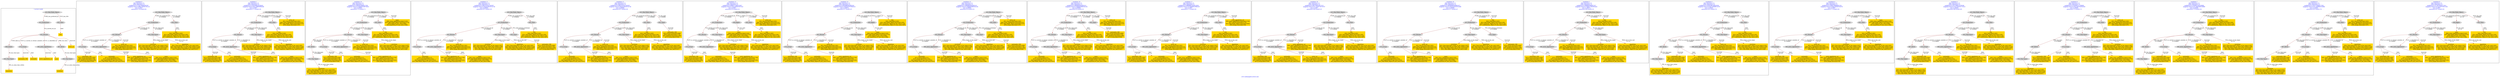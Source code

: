 digraph n0 {
fontcolor="blue"
remincross="true"
label="s18-s-indianapolis-artists.xml"
subgraph cluster_0 {
label="1-correct model"
n2[style="filled",color="white",fillcolor="lightgray",label="E12_Production1"];
n3[style="filled",color="white",fillcolor="lightgray",label="E21_Person1"];
n4[style="filled",color="white",fillcolor="lightgray",label="E69_Death1"];
n5[style="filled",color="white",fillcolor="lightgray",label="E74_Group1"];
n6[style="filled",color="white",fillcolor="lightgray",label="E82_Actor_Appellation1"];
n7[style="filled",color="white",fillcolor="lightgray",label="E67_Birth1"];
n8[shape="plaintext",style="filled",fillcolor="gold",label="artist_uri"];
n9[style="filled",color="white",fillcolor="lightgray",label="E22_Man-Made_Object1"];
n10[style="filled",color="white",fillcolor="lightgray",label="E35_Title1"];
n11[shape="plaintext",style="filled",fillcolor="gold",label="title"];
n12[style="filled",color="white",fillcolor="lightgray",label="E52_Time-Span1"];
n13[shape="plaintext",style="filled",fillcolor="gold",label="birthDate"];
n14[style="filled",color="white",fillcolor="lightgray",label="E52_Time-Span2"];
n15[shape="plaintext",style="filled",fillcolor="gold",label="deathDate"];
n16[shape="plaintext",style="filled",fillcolor="gold",label="nationality_URI"];
n17[shape="plaintext",style="filled",fillcolor="gold",label="nationality"];
n18[shape="plaintext",style="filled",fillcolor="gold",label="artist_appellation_uri"];
n19[shape="plaintext",style="filled",fillcolor="gold",label="name"];
}
subgraph cluster_1 {
label="candidate 0\nlink coherence:1.0\nnode coherence:1.0\nconfidence:0.5734274846585397\nmapping score:0.5869758282195132\ncost:13.9997\n-precision:0.79-recall:0.65"
n21[style="filled",color="white",fillcolor="lightgray",label="E12_Production1"];
n22[style="filled",color="white",fillcolor="lightgray",label="E21_Person1"];
n23[style="filled",color="white",fillcolor="lightgray",label="E52_Time-Span2"];
n24[style="filled",color="white",fillcolor="lightgray",label="E74_Group1"];
n25[style="filled",color="white",fillcolor="lightgray",label="E82_Actor_Appellation1"];
n26[style="filled",color="white",fillcolor="lightgray",label="E22_Man-Made_Object1"];
n27[style="filled",color="white",fillcolor="lightgray",label="E35_Title1"];
n28[shape="plaintext",style="filled",fillcolor="gold",label="artist_appellation_uri\n[E82_Actor_Appellation,classLink,0.764]\n[E21_Person,classLink,0.114]\n[E22_Man-Made_Object,classLink,0.082]\n[E38_Image,classLink,0.04]"];
n29[shape="plaintext",style="filled",fillcolor="gold",label="title\n[E35_Title,label,0.492]\n[E22_Man-Made_Object,classLink,0.295]\n[E33_Linguistic_Object,P3_has_note,0.116]\n[E73_Information_Object,P3_has_note,0.097]"];
n30[shape="plaintext",style="filled",fillcolor="gold",label="birthDate\n[E52_Time-Span,P82a_begin_of_the_begin,0.597]\n[E52_Time-Span,P82_at_some_time_within,0.296]\n[E52_Time-Span,P82b_end_of_the_end,0.059]\n[E22_Man-Made_Object,P3_has_note,0.048]"];
n31[shape="plaintext",style="filled",fillcolor="gold",label="nationality_URI\n[E74_Group,classLink,0.698]\n[E55_Type,classLink,0.178]\n[E57_Material,classLink,0.084]\n[E74_Group,label,0.039]"];
n32[shape="plaintext",style="filled",fillcolor="gold",label="name\n[E82_Actor_Appellation,label,0.543]\n[E22_Man-Made_Object,classLink,0.274]\n[E30_Right,P3_has_note,0.094]\n[E8_Acquisition,P3_has_note,0.088]"];
n33[shape="plaintext",style="filled",fillcolor="gold",label="deathDate\n[E52_Time-Span,P82b_end_of_the_end,0.562]\n[E52_Time-Span,P82_at_some_time_within,0.318]\n[E52_Time-Span,P82a_begin_of_the_begin,0.083]\n[E33_Linguistic_Object,P3_has_note,0.037]"];
n34[shape="plaintext",style="filled",fillcolor="gold",label="artist_uri\n[E21_Person,classLink,0.362]\n[E82_Actor_Appellation,classLink,0.31]\n[E22_Man-Made_Object,classLink,0.222]\n[E38_Image,classLink,0.107]"];
n35[shape="plaintext",style="filled",fillcolor="gold",label="nationality\n[E74_Group,label,0.57]\n[E74_Group,classLink,0.325]\n[E8_Acquisition,P3_has_note,0.053]\n[E22_Man-Made_Object,P3_has_note,0.052]"];
}
subgraph cluster_2 {
label="candidate 1\nlink coherence:1.0\nnode coherence:1.0\nconfidence:0.5559166819536442\nmapping score:0.581138893984548\ncost:13.9997\n-precision:0.71-recall:0.59"
n37[style="filled",color="white",fillcolor="lightgray",label="E12_Production1"];
n38[style="filled",color="white",fillcolor="lightgray",label="E21_Person1"];
n39[style="filled",color="white",fillcolor="lightgray",label="E52_Time-Span2"];
n40[style="filled",color="white",fillcolor="lightgray",label="E74_Group1"];
n41[style="filled",color="white",fillcolor="lightgray",label="E82_Actor_Appellation1"];
n42[style="filled",color="white",fillcolor="lightgray",label="E22_Man-Made_Object1"];
n43[style="filled",color="white",fillcolor="lightgray",label="E35_Title1"];
n44[shape="plaintext",style="filled",fillcolor="gold",label="artist_appellation_uri\n[E82_Actor_Appellation,classLink,0.764]\n[E21_Person,classLink,0.114]\n[E22_Man-Made_Object,classLink,0.082]\n[E38_Image,classLink,0.04]"];
n45[shape="plaintext",style="filled",fillcolor="gold",label="title\n[E35_Title,label,0.492]\n[E22_Man-Made_Object,classLink,0.295]\n[E33_Linguistic_Object,P3_has_note,0.116]\n[E73_Information_Object,P3_has_note,0.097]"];
n46[shape="plaintext",style="filled",fillcolor="gold",label="artist_uri\n[E21_Person,classLink,0.362]\n[E82_Actor_Appellation,classLink,0.31]\n[E22_Man-Made_Object,classLink,0.222]\n[E38_Image,classLink,0.107]"];
n47[shape="plaintext",style="filled",fillcolor="gold",label="birthDate\n[E52_Time-Span,P82a_begin_of_the_begin,0.597]\n[E52_Time-Span,P82_at_some_time_within,0.296]\n[E52_Time-Span,P82b_end_of_the_end,0.059]\n[E22_Man-Made_Object,P3_has_note,0.048]"];
n48[shape="plaintext",style="filled",fillcolor="gold",label="nationality_URI\n[E74_Group,classLink,0.698]\n[E55_Type,classLink,0.178]\n[E57_Material,classLink,0.084]\n[E74_Group,label,0.039]"];
n49[shape="plaintext",style="filled",fillcolor="gold",label="name\n[E82_Actor_Appellation,label,0.543]\n[E22_Man-Made_Object,classLink,0.274]\n[E30_Right,P3_has_note,0.094]\n[E8_Acquisition,P3_has_note,0.088]"];
n50[shape="plaintext",style="filled",fillcolor="gold",label="deathDate\n[E52_Time-Span,P82b_end_of_the_end,0.562]\n[E52_Time-Span,P82_at_some_time_within,0.318]\n[E52_Time-Span,P82a_begin_of_the_begin,0.083]\n[E33_Linguistic_Object,P3_has_note,0.037]"];
n51[shape="plaintext",style="filled",fillcolor="gold",label="nationality\n[E74_Group,label,0.57]\n[E74_Group,classLink,0.325]\n[E8_Acquisition,P3_has_note,0.053]\n[E22_Man-Made_Object,P3_has_note,0.052]"];
}
subgraph cluster_3 {
label="candidate 10\nlink coherence:1.0\nnode coherence:1.0\nconfidence:0.5093452989912768\nmapping score:0.5239484329970923\ncost:15.99962\n-precision:0.75-recall:0.71"
n53[style="filled",color="white",fillcolor="lightgray",label="E12_Production1"];
n54[style="filled",color="white",fillcolor="lightgray",label="E21_Person1"];
n55[style="filled",color="white",fillcolor="lightgray",label="E52_Time-Span2"];
n56[style="filled",color="white",fillcolor="lightgray",label="E67_Birth1"];
n57[style="filled",color="white",fillcolor="lightgray",label="E74_Group1"];
n58[style="filled",color="white",fillcolor="lightgray",label="E82_Actor_Appellation1"];
n59[style="filled",color="white",fillcolor="lightgray",label="E22_Man-Made_Object1"];
n60[style="filled",color="white",fillcolor="lightgray",label="E35_Title1"];
n61[style="filled",color="white",fillcolor="lightgray",label="E52_Time-Span1"];
n62[shape="plaintext",style="filled",fillcolor="gold",label="artist_appellation_uri\n[E82_Actor_Appellation,classLink,0.764]\n[E21_Person,classLink,0.114]\n[E22_Man-Made_Object,classLink,0.082]\n[E38_Image,classLink,0.04]"];
n63[shape="plaintext",style="filled",fillcolor="gold",label="name\n[E82_Actor_Appellation,label,0.543]\n[E22_Man-Made_Object,classLink,0.274]\n[E30_Right,P3_has_note,0.094]\n[E8_Acquisition,P3_has_note,0.088]"];
n64[shape="plaintext",style="filled",fillcolor="gold",label="title\n[E35_Title,label,0.492]\n[E22_Man-Made_Object,classLink,0.295]\n[E33_Linguistic_Object,P3_has_note,0.116]\n[E73_Information_Object,P3_has_note,0.097]"];
n65[shape="plaintext",style="filled",fillcolor="gold",label="birthDate\n[E52_Time-Span,P82a_begin_of_the_begin,0.597]\n[E52_Time-Span,P82_at_some_time_within,0.296]\n[E52_Time-Span,P82b_end_of_the_end,0.059]\n[E22_Man-Made_Object,P3_has_note,0.048]"];
n66[shape="plaintext",style="filled",fillcolor="gold",label="nationality_URI\n[E74_Group,classLink,0.698]\n[E55_Type,classLink,0.178]\n[E57_Material,classLink,0.084]\n[E74_Group,label,0.039]"];
n67[shape="plaintext",style="filled",fillcolor="gold",label="artist_uri\n[E21_Person,classLink,0.362]\n[E82_Actor_Appellation,classLink,0.31]\n[E22_Man-Made_Object,classLink,0.222]\n[E38_Image,classLink,0.107]"];
n68[shape="plaintext",style="filled",fillcolor="gold",label="nationality\n[E74_Group,label,0.57]\n[E74_Group,classLink,0.325]\n[E8_Acquisition,P3_has_note,0.053]\n[E22_Man-Made_Object,P3_has_note,0.052]"];
n69[shape="plaintext",style="filled",fillcolor="gold",label="deathDate\n[E52_Time-Span,P82b_end_of_the_end,0.562]\n[E52_Time-Span,P82_at_some_time_within,0.318]\n[E52_Time-Span,P82a_begin_of_the_begin,0.083]\n[E33_Linguistic_Object,P3_has_note,0.037]"];
}
subgraph cluster_4 {
label="candidate 11\nlink coherence:1.0\nnode coherence:1.0\nconfidence:0.5085101431544267\nmapping score:0.5445033810514756\ncost:14.99965\n-precision:0.67-recall:0.59"
n71[style="filled",color="white",fillcolor="lightgray",label="E12_Production1"];
n72[style="filled",color="white",fillcolor="lightgray",label="E21_Person1"];
n73[style="filled",color="white",fillcolor="lightgray",label="E52_Time-Span2"];
n74[style="filled",color="white",fillcolor="lightgray",label="E55_Type1"];
n75[style="filled",color="white",fillcolor="lightgray",label="E74_Group1"];
n76[style="filled",color="white",fillcolor="lightgray",label="E82_Actor_Appellation1"];
n77[style="filled",color="white",fillcolor="lightgray",label="E22_Man-Made_Object1"];
n78[style="filled",color="white",fillcolor="lightgray",label="E35_Title1"];
n79[shape="plaintext",style="filled",fillcolor="gold",label="nationality_URI\n[E74_Group,classLink,0.698]\n[E55_Type,classLink,0.178]\n[E57_Material,classLink,0.084]\n[E74_Group,label,0.039]"];
n80[shape="plaintext",style="filled",fillcolor="gold",label="artist_appellation_uri\n[E82_Actor_Appellation,classLink,0.764]\n[E21_Person,classLink,0.114]\n[E22_Man-Made_Object,classLink,0.082]\n[E38_Image,classLink,0.04]"];
n81[shape="plaintext",style="filled",fillcolor="gold",label="title\n[E35_Title,label,0.492]\n[E22_Man-Made_Object,classLink,0.295]\n[E33_Linguistic_Object,P3_has_note,0.116]\n[E73_Information_Object,P3_has_note,0.097]"];
n82[shape="plaintext",style="filled",fillcolor="gold",label="birthDate\n[E52_Time-Span,P82a_begin_of_the_begin,0.597]\n[E52_Time-Span,P82_at_some_time_within,0.296]\n[E52_Time-Span,P82b_end_of_the_end,0.059]\n[E22_Man-Made_Object,P3_has_note,0.048]"];
n83[shape="plaintext",style="filled",fillcolor="gold",label="name\n[E82_Actor_Appellation,label,0.543]\n[E22_Man-Made_Object,classLink,0.274]\n[E30_Right,P3_has_note,0.094]\n[E8_Acquisition,P3_has_note,0.088]"];
n84[shape="plaintext",style="filled",fillcolor="gold",label="deathDate\n[E52_Time-Span,P82b_end_of_the_end,0.562]\n[E52_Time-Span,P82_at_some_time_within,0.318]\n[E52_Time-Span,P82a_begin_of_the_begin,0.083]\n[E33_Linguistic_Object,P3_has_note,0.037]"];
n85[shape="plaintext",style="filled",fillcolor="gold",label="artist_uri\n[E21_Person,classLink,0.362]\n[E82_Actor_Appellation,classLink,0.31]\n[E22_Man-Made_Object,classLink,0.222]\n[E38_Image,classLink,0.107]"];
n86[shape="plaintext",style="filled",fillcolor="gold",label="nationality\n[E74_Group,label,0.57]\n[E74_Group,classLink,0.325]\n[E8_Acquisition,P3_has_note,0.053]\n[E22_Man-Made_Object,P3_has_note,0.052]"];
}
subgraph cluster_5 {
label="candidate 12\nlink coherence:1.0\nnode coherence:1.0\nconfidence:0.5085101431544267\nmapping score:0.5445033810514756\ncost:14.99968\n-precision:0.67-recall:0.59"
n88[style="filled",color="white",fillcolor="lightgray",label="E12_Production1"];
n89[style="filled",color="white",fillcolor="lightgray",label="E21_Person1"];
n90[style="filled",color="white",fillcolor="lightgray",label="E52_Time-Span2"];
n91[style="filled",color="white",fillcolor="lightgray",label="E74_Group1"];
n92[style="filled",color="white",fillcolor="lightgray",label="E82_Actor_Appellation1"];
n93[style="filled",color="white",fillcolor="lightgray",label="E22_Man-Made_Object1"];
n94[style="filled",color="white",fillcolor="lightgray",label="E35_Title1"];
n95[style="filled",color="white",fillcolor="lightgray",label="E55_Type2"];
n96[shape="plaintext",style="filled",fillcolor="gold",label="artist_appellation_uri\n[E82_Actor_Appellation,classLink,0.764]\n[E21_Person,classLink,0.114]\n[E22_Man-Made_Object,classLink,0.082]\n[E38_Image,classLink,0.04]"];
n97[shape="plaintext",style="filled",fillcolor="gold",label="title\n[E35_Title,label,0.492]\n[E22_Man-Made_Object,classLink,0.295]\n[E33_Linguistic_Object,P3_has_note,0.116]\n[E73_Information_Object,P3_has_note,0.097]"];
n98[shape="plaintext",style="filled",fillcolor="gold",label="birthDate\n[E52_Time-Span,P82a_begin_of_the_begin,0.597]\n[E52_Time-Span,P82_at_some_time_within,0.296]\n[E52_Time-Span,P82b_end_of_the_end,0.059]\n[E22_Man-Made_Object,P3_has_note,0.048]"];
n99[shape="plaintext",style="filled",fillcolor="gold",label="nationality_URI\n[E74_Group,classLink,0.698]\n[E55_Type,classLink,0.178]\n[E57_Material,classLink,0.084]\n[E74_Group,label,0.039]"];
n100[shape="plaintext",style="filled",fillcolor="gold",label="name\n[E82_Actor_Appellation,label,0.543]\n[E22_Man-Made_Object,classLink,0.274]\n[E30_Right,P3_has_note,0.094]\n[E8_Acquisition,P3_has_note,0.088]"];
n101[shape="plaintext",style="filled",fillcolor="gold",label="deathDate\n[E52_Time-Span,P82b_end_of_the_end,0.562]\n[E52_Time-Span,P82_at_some_time_within,0.318]\n[E52_Time-Span,P82a_begin_of_the_begin,0.083]\n[E33_Linguistic_Object,P3_has_note,0.037]"];
n102[shape="plaintext",style="filled",fillcolor="gold",label="artist_uri\n[E21_Person,classLink,0.362]\n[E82_Actor_Appellation,classLink,0.31]\n[E22_Man-Made_Object,classLink,0.222]\n[E38_Image,classLink,0.107]"];
n103[shape="plaintext",style="filled",fillcolor="gold",label="nationality\n[E74_Group,label,0.57]\n[E74_Group,classLink,0.325]\n[E8_Acquisition,P3_has_note,0.053]\n[E22_Man-Made_Object,P3_has_note,0.052]"];
}
subgraph cluster_6 {
label="candidate 13\nlink coherence:1.0\nnode coherence:1.0\nconfidence:0.4998571366522657\nmapping score:0.5416190455507552\ncost:14.9997\n-precision:0.6-recall:0.53"
n105[style="filled",color="white",fillcolor="lightgray",label="E12_Production1"];
n106[style="filled",color="white",fillcolor="lightgray",label="E21_Person1"];
n107[style="filled",color="white",fillcolor="lightgray",label="E52_Time-Span2"];
n108[style="filled",color="white",fillcolor="lightgray",label="E74_Group1"];
n109[style="filled",color="white",fillcolor="lightgray",label="E82_Actor_Appellation1"];
n110[style="filled",color="white",fillcolor="lightgray",label="E22_Man-Made_Object1"];
n111[style="filled",color="white",fillcolor="lightgray",label="E30_Right1"];
n112[style="filled",color="white",fillcolor="lightgray",label="E35_Title1"];
n113[shape="plaintext",style="filled",fillcolor="gold",label="artist_appellation_uri\n[E82_Actor_Appellation,classLink,0.764]\n[E21_Person,classLink,0.114]\n[E22_Man-Made_Object,classLink,0.082]\n[E38_Image,classLink,0.04]"];
n114[shape="plaintext",style="filled",fillcolor="gold",label="title\n[E35_Title,label,0.492]\n[E22_Man-Made_Object,classLink,0.295]\n[E33_Linguistic_Object,P3_has_note,0.116]\n[E73_Information_Object,P3_has_note,0.097]"];
n115[shape="plaintext",style="filled",fillcolor="gold",label="artist_uri\n[E21_Person,classLink,0.362]\n[E82_Actor_Appellation,classLink,0.31]\n[E22_Man-Made_Object,classLink,0.222]\n[E38_Image,classLink,0.107]"];
n116[shape="plaintext",style="filled",fillcolor="gold",label="birthDate\n[E52_Time-Span,P82a_begin_of_the_begin,0.597]\n[E52_Time-Span,P82_at_some_time_within,0.296]\n[E52_Time-Span,P82b_end_of_the_end,0.059]\n[E22_Man-Made_Object,P3_has_note,0.048]"];
n117[shape="plaintext",style="filled",fillcolor="gold",label="nationality_URI\n[E74_Group,classLink,0.698]\n[E55_Type,classLink,0.178]\n[E57_Material,classLink,0.084]\n[E74_Group,label,0.039]"];
n118[shape="plaintext",style="filled",fillcolor="gold",label="deathDate\n[E52_Time-Span,P82b_end_of_the_end,0.562]\n[E52_Time-Span,P82_at_some_time_within,0.318]\n[E52_Time-Span,P82a_begin_of_the_begin,0.083]\n[E33_Linguistic_Object,P3_has_note,0.037]"];
n119[shape="plaintext",style="filled",fillcolor="gold",label="nationality\n[E74_Group,label,0.57]\n[E74_Group,classLink,0.325]\n[E8_Acquisition,P3_has_note,0.053]\n[E22_Man-Made_Object,P3_has_note,0.052]"];
n120[shape="plaintext",style="filled",fillcolor="gold",label="name\n[E82_Actor_Appellation,label,0.543]\n[E22_Man-Made_Object,classLink,0.274]\n[E30_Right,P3_has_note,0.094]\n[E8_Acquisition,P3_has_note,0.088]"];
}
subgraph cluster_7 {
label="candidate 14\nlink coherence:1.0\nnode coherence:1.0\nconfidence:0.4928486392993542\nmapping score:0.5392828797664514\ncost:13.99974\n-precision:0.57-recall:0.47"
n122[style="filled",color="white",fillcolor="lightgray",label="E12_Production1"];
n123[style="filled",color="white",fillcolor="lightgray",label="E21_Person1"];
n124[style="filled",color="white",fillcolor="lightgray",label="E52_Time-Span2"];
n125[style="filled",color="white",fillcolor="lightgray",label="E74_Group1"];
n126[style="filled",color="white",fillcolor="lightgray",label="E82_Actor_Appellation1"];
n127[style="filled",color="white",fillcolor="lightgray",label="E22_Man-Made_Object1"];
n128[style="filled",color="white",fillcolor="lightgray",label="E30_Right1"];
n129[shape="plaintext",style="filled",fillcolor="gold",label="artist_appellation_uri\n[E82_Actor_Appellation,classLink,0.764]\n[E21_Person,classLink,0.114]\n[E22_Man-Made_Object,classLink,0.082]\n[E38_Image,classLink,0.04]"];
n130[shape="plaintext",style="filled",fillcolor="gold",label="title\n[E35_Title,label,0.492]\n[E22_Man-Made_Object,classLink,0.295]\n[E33_Linguistic_Object,P3_has_note,0.116]\n[E73_Information_Object,P3_has_note,0.097]"];
n131[shape="plaintext",style="filled",fillcolor="gold",label="birthDate\n[E52_Time-Span,P82a_begin_of_the_begin,0.597]\n[E52_Time-Span,P82_at_some_time_within,0.296]\n[E52_Time-Span,P82b_end_of_the_end,0.059]\n[E22_Man-Made_Object,P3_has_note,0.048]"];
n132[shape="plaintext",style="filled",fillcolor="gold",label="nationality_URI\n[E74_Group,classLink,0.698]\n[E55_Type,classLink,0.178]\n[E57_Material,classLink,0.084]\n[E74_Group,label,0.039]"];
n133[shape="plaintext",style="filled",fillcolor="gold",label="deathDate\n[E52_Time-Span,P82b_end_of_the_end,0.562]\n[E52_Time-Span,P82_at_some_time_within,0.318]\n[E52_Time-Span,P82a_begin_of_the_begin,0.083]\n[E33_Linguistic_Object,P3_has_note,0.037]"];
n134[shape="plaintext",style="filled",fillcolor="gold",label="artist_uri\n[E21_Person,classLink,0.362]\n[E82_Actor_Appellation,classLink,0.31]\n[E22_Man-Made_Object,classLink,0.222]\n[E38_Image,classLink,0.107]"];
n135[shape="plaintext",style="filled",fillcolor="gold",label="nationality\n[E74_Group,label,0.57]\n[E74_Group,classLink,0.325]\n[E8_Acquisition,P3_has_note,0.053]\n[E22_Man-Made_Object,P3_has_note,0.052]"];
n136[shape="plaintext",style="filled",fillcolor="gold",label="name\n[E82_Actor_Appellation,label,0.543]\n[E22_Man-Made_Object,classLink,0.274]\n[E30_Right,P3_has_note,0.094]\n[E8_Acquisition,P3_has_note,0.088]"];
}
subgraph cluster_8 {
label="candidate 15\nlink coherence:1.0\nnode coherence:1.0\nconfidence:0.4909993404495313\nmapping score:0.5386664468165104\ncost:14.99965\n-precision:0.6-recall:0.53"
n138[style="filled",color="white",fillcolor="lightgray",label="E12_Production1"];
n139[style="filled",color="white",fillcolor="lightgray",label="E21_Person1"];
n140[style="filled",color="white",fillcolor="lightgray",label="E52_Time-Span2"];
n141[style="filled",color="white",fillcolor="lightgray",label="E55_Type1"];
n142[style="filled",color="white",fillcolor="lightgray",label="E74_Group1"];
n143[style="filled",color="white",fillcolor="lightgray",label="E82_Actor_Appellation1"];
n144[style="filled",color="white",fillcolor="lightgray",label="E22_Man-Made_Object1"];
n145[style="filled",color="white",fillcolor="lightgray",label="E35_Title1"];
n146[shape="plaintext",style="filled",fillcolor="gold",label="nationality_URI\n[E74_Group,classLink,0.698]\n[E55_Type,classLink,0.178]\n[E57_Material,classLink,0.084]\n[E74_Group,label,0.039]"];
n147[shape="plaintext",style="filled",fillcolor="gold",label="artist_appellation_uri\n[E82_Actor_Appellation,classLink,0.764]\n[E21_Person,classLink,0.114]\n[E22_Man-Made_Object,classLink,0.082]\n[E38_Image,classLink,0.04]"];
n148[shape="plaintext",style="filled",fillcolor="gold",label="title\n[E35_Title,label,0.492]\n[E22_Man-Made_Object,classLink,0.295]\n[E33_Linguistic_Object,P3_has_note,0.116]\n[E73_Information_Object,P3_has_note,0.097]"];
n149[shape="plaintext",style="filled",fillcolor="gold",label="artist_uri\n[E21_Person,classLink,0.362]\n[E82_Actor_Appellation,classLink,0.31]\n[E22_Man-Made_Object,classLink,0.222]\n[E38_Image,classLink,0.107]"];
n150[shape="plaintext",style="filled",fillcolor="gold",label="birthDate\n[E52_Time-Span,P82a_begin_of_the_begin,0.597]\n[E52_Time-Span,P82_at_some_time_within,0.296]\n[E52_Time-Span,P82b_end_of_the_end,0.059]\n[E22_Man-Made_Object,P3_has_note,0.048]"];
n151[shape="plaintext",style="filled",fillcolor="gold",label="name\n[E82_Actor_Appellation,label,0.543]\n[E22_Man-Made_Object,classLink,0.274]\n[E30_Right,P3_has_note,0.094]\n[E8_Acquisition,P3_has_note,0.088]"];
n152[shape="plaintext",style="filled",fillcolor="gold",label="deathDate\n[E52_Time-Span,P82b_end_of_the_end,0.562]\n[E52_Time-Span,P82_at_some_time_within,0.318]\n[E52_Time-Span,P82a_begin_of_the_begin,0.083]\n[E33_Linguistic_Object,P3_has_note,0.037]"];
n153[shape="plaintext",style="filled",fillcolor="gold",label="nationality\n[E74_Group,label,0.57]\n[E74_Group,classLink,0.325]\n[E8_Acquisition,P3_has_note,0.053]\n[E22_Man-Made_Object,P3_has_note,0.052]"];
}
subgraph cluster_9 {
label="candidate 16\nlink coherence:1.0\nnode coherence:1.0\nconfidence:0.4909993404495313\nmapping score:0.5386664468165104\ncost:14.99968\n-precision:0.6-recall:0.53"
n155[style="filled",color="white",fillcolor="lightgray",label="E12_Production1"];
n156[style="filled",color="white",fillcolor="lightgray",label="E21_Person1"];
n157[style="filled",color="white",fillcolor="lightgray",label="E52_Time-Span2"];
n158[style="filled",color="white",fillcolor="lightgray",label="E74_Group1"];
n159[style="filled",color="white",fillcolor="lightgray",label="E82_Actor_Appellation1"];
n160[style="filled",color="white",fillcolor="lightgray",label="E22_Man-Made_Object1"];
n161[style="filled",color="white",fillcolor="lightgray",label="E35_Title1"];
n162[style="filled",color="white",fillcolor="lightgray",label="E55_Type2"];
n163[shape="plaintext",style="filled",fillcolor="gold",label="artist_appellation_uri\n[E82_Actor_Appellation,classLink,0.764]\n[E21_Person,classLink,0.114]\n[E22_Man-Made_Object,classLink,0.082]\n[E38_Image,classLink,0.04]"];
n164[shape="plaintext",style="filled",fillcolor="gold",label="title\n[E35_Title,label,0.492]\n[E22_Man-Made_Object,classLink,0.295]\n[E33_Linguistic_Object,P3_has_note,0.116]\n[E73_Information_Object,P3_has_note,0.097]"];
n165[shape="plaintext",style="filled",fillcolor="gold",label="artist_uri\n[E21_Person,classLink,0.362]\n[E82_Actor_Appellation,classLink,0.31]\n[E22_Man-Made_Object,classLink,0.222]\n[E38_Image,classLink,0.107]"];
n166[shape="plaintext",style="filled",fillcolor="gold",label="birthDate\n[E52_Time-Span,P82a_begin_of_the_begin,0.597]\n[E52_Time-Span,P82_at_some_time_within,0.296]\n[E52_Time-Span,P82b_end_of_the_end,0.059]\n[E22_Man-Made_Object,P3_has_note,0.048]"];
n167[shape="plaintext",style="filled",fillcolor="gold",label="nationality_URI\n[E74_Group,classLink,0.698]\n[E55_Type,classLink,0.178]\n[E57_Material,classLink,0.084]\n[E74_Group,label,0.039]"];
n168[shape="plaintext",style="filled",fillcolor="gold",label="name\n[E82_Actor_Appellation,label,0.543]\n[E22_Man-Made_Object,classLink,0.274]\n[E30_Right,P3_has_note,0.094]\n[E8_Acquisition,P3_has_note,0.088]"];
n169[shape="plaintext",style="filled",fillcolor="gold",label="deathDate\n[E52_Time-Span,P82b_end_of_the_end,0.562]\n[E52_Time-Span,P82_at_some_time_within,0.318]\n[E52_Time-Span,P82a_begin_of_the_begin,0.083]\n[E33_Linguistic_Object,P3_has_note,0.037]"];
n170[shape="plaintext",style="filled",fillcolor="gold",label="nationality\n[E74_Group,label,0.57]\n[E74_Group,classLink,0.325]\n[E8_Acquisition,P3_has_note,0.053]\n[E22_Man-Made_Object,P3_has_note,0.052]"];
}
subgraph cluster_10 {
label="candidate 17\nlink coherence:1.0\nnode coherence:1.0\nconfidence:0.48809607959415835\nmapping score:0.5376986931980529\ncost:13.9997\n-precision:0.71-recall:0.59"
n172[style="filled",color="white",fillcolor="lightgray",label="E12_Production1"];
n173[style="filled",color="white",fillcolor="lightgray",label="E21_Person1"];
n174[style="filled",color="white",fillcolor="lightgray",label="E52_Time-Span2"];
n175[style="filled",color="white",fillcolor="lightgray",label="E74_Group1"];
n176[style="filled",color="white",fillcolor="lightgray",label="E82_Actor_Appellation1"];
n177[style="filled",color="white",fillcolor="lightgray",label="E22_Man-Made_Object1"];
n178[style="filled",color="white",fillcolor="lightgray",label="E35_Title1"];
n179[shape="plaintext",style="filled",fillcolor="gold",label="title\n[E35_Title,label,0.492]\n[E22_Man-Made_Object,classLink,0.295]\n[E33_Linguistic_Object,P3_has_note,0.116]\n[E73_Information_Object,P3_has_note,0.097]"];
n180[shape="plaintext",style="filled",fillcolor="gold",label="artist_appellation_uri\n[E82_Actor_Appellation,classLink,0.764]\n[E21_Person,classLink,0.114]\n[E22_Man-Made_Object,classLink,0.082]\n[E38_Image,classLink,0.04]"];
n181[shape="plaintext",style="filled",fillcolor="gold",label="birthDate\n[E52_Time-Span,P82a_begin_of_the_begin,0.597]\n[E52_Time-Span,P82_at_some_time_within,0.296]\n[E52_Time-Span,P82b_end_of_the_end,0.059]\n[E22_Man-Made_Object,P3_has_note,0.048]"];
n182[shape="plaintext",style="filled",fillcolor="gold",label="nationality_URI\n[E74_Group,classLink,0.698]\n[E55_Type,classLink,0.178]\n[E57_Material,classLink,0.084]\n[E74_Group,label,0.039]"];
n183[shape="plaintext",style="filled",fillcolor="gold",label="name\n[E82_Actor_Appellation,label,0.543]\n[E22_Man-Made_Object,classLink,0.274]\n[E30_Right,P3_has_note,0.094]\n[E8_Acquisition,P3_has_note,0.088]"];
n184[shape="plaintext",style="filled",fillcolor="gold",label="deathDate\n[E52_Time-Span,P82b_end_of_the_end,0.562]\n[E52_Time-Span,P82_at_some_time_within,0.318]\n[E52_Time-Span,P82a_begin_of_the_begin,0.083]\n[E33_Linguistic_Object,P3_has_note,0.037]"];
n185[shape="plaintext",style="filled",fillcolor="gold",label="artist_uri\n[E21_Person,classLink,0.362]\n[E82_Actor_Appellation,classLink,0.31]\n[E22_Man-Made_Object,classLink,0.222]\n[E38_Image,classLink,0.107]"];
n186[shape="plaintext",style="filled",fillcolor="gold",label="nationality\n[E74_Group,label,0.57]\n[E74_Group,classLink,0.325]\n[E8_Acquisition,P3_has_note,0.053]\n[E22_Man-Made_Object,P3_has_note,0.052]"];
}
subgraph cluster_11 {
label="candidate 18\nlink coherence:1.0\nnode coherence:1.0\nconfidence:0.485728453871212\nmapping score:0.5577428179570707\ncost:13.9997\n-precision:0.64-recall:0.53"
n188[style="filled",color="white",fillcolor="lightgray",label="E12_Production1"];
n189[style="filled",color="white",fillcolor="lightgray",label="E21_Person1"];
n190[style="filled",color="white",fillcolor="lightgray",label="E52_Time-Span2"];
n191[style="filled",color="white",fillcolor="lightgray",label="E74_Group1"];
n192[style="filled",color="white",fillcolor="lightgray",label="E82_Actor_Appellation1"];
n193[style="filled",color="white",fillcolor="lightgray",label="E22_Man-Made_Object1"];
n194[style="filled",color="white",fillcolor="lightgray",label="E35_Title1"];
n195[shape="plaintext",style="filled",fillcolor="gold",label="artist_uri\n[E21_Person,classLink,0.362]\n[E82_Actor_Appellation,classLink,0.31]\n[E22_Man-Made_Object,classLink,0.222]\n[E38_Image,classLink,0.107]"];
n196[shape="plaintext",style="filled",fillcolor="gold",label="title\n[E35_Title,label,0.492]\n[E22_Man-Made_Object,classLink,0.295]\n[E33_Linguistic_Object,P3_has_note,0.116]\n[E73_Information_Object,P3_has_note,0.097]"];
n197[shape="plaintext",style="filled",fillcolor="gold",label="birthDate\n[E52_Time-Span,P82a_begin_of_the_begin,0.597]\n[E52_Time-Span,P82_at_some_time_within,0.296]\n[E52_Time-Span,P82b_end_of_the_end,0.059]\n[E22_Man-Made_Object,P3_has_note,0.048]"];
n198[shape="plaintext",style="filled",fillcolor="gold",label="nationality_URI\n[E74_Group,classLink,0.698]\n[E55_Type,classLink,0.178]\n[E57_Material,classLink,0.084]\n[E74_Group,label,0.039]"];
n199[shape="plaintext",style="filled",fillcolor="gold",label="name\n[E82_Actor_Appellation,label,0.543]\n[E22_Man-Made_Object,classLink,0.274]\n[E30_Right,P3_has_note,0.094]\n[E8_Acquisition,P3_has_note,0.088]"];
n200[shape="plaintext",style="filled",fillcolor="gold",label="deathDate\n[E52_Time-Span,P82b_end_of_the_end,0.562]\n[E52_Time-Span,P82_at_some_time_within,0.318]\n[E52_Time-Span,P82a_begin_of_the_begin,0.083]\n[E33_Linguistic_Object,P3_has_note,0.037]"];
n201[shape="plaintext",style="filled",fillcolor="gold",label="artist_appellation_uri\n[E82_Actor_Appellation,classLink,0.764]\n[E21_Person,classLink,0.114]\n[E22_Man-Made_Object,classLink,0.082]\n[E38_Image,classLink,0.04]"];
n202[shape="plaintext",style="filled",fillcolor="gold",label="nationality\n[E74_Group,label,0.57]\n[E74_Group,classLink,0.325]\n[E8_Acquisition,P3_has_note,0.053]\n[E22_Man-Made_Object,P3_has_note,0.052]"];
}
subgraph cluster_12 {
label="candidate 19\nlink coherence:1.0\nnode coherence:1.0\nconfidence:0.48399084309661977\nmapping score:0.5363302810322066\ncost:13.99969\n-precision:0.57-recall:0.47"
n204[style="filled",color="white",fillcolor="lightgray",label="E12_Production1"];
n205[style="filled",color="white",fillcolor="lightgray",label="E21_Person1"];
n206[style="filled",color="white",fillcolor="lightgray",label="E52_Time-Span2"];
n207[style="filled",color="white",fillcolor="lightgray",label="E55_Type1"];
n208[style="filled",color="white",fillcolor="lightgray",label="E74_Group1"];
n209[style="filled",color="white",fillcolor="lightgray",label="E82_Actor_Appellation1"];
n210[style="filled",color="white",fillcolor="lightgray",label="E22_Man-Made_Object1"];
n211[shape="plaintext",style="filled",fillcolor="gold",label="nationality_URI\n[E74_Group,classLink,0.698]\n[E55_Type,classLink,0.178]\n[E57_Material,classLink,0.084]\n[E74_Group,label,0.039]"];
n212[shape="plaintext",style="filled",fillcolor="gold",label="artist_appellation_uri\n[E82_Actor_Appellation,classLink,0.764]\n[E21_Person,classLink,0.114]\n[E22_Man-Made_Object,classLink,0.082]\n[E38_Image,classLink,0.04]"];
n213[shape="plaintext",style="filled",fillcolor="gold",label="title\n[E35_Title,label,0.492]\n[E22_Man-Made_Object,classLink,0.295]\n[E33_Linguistic_Object,P3_has_note,0.116]\n[E73_Information_Object,P3_has_note,0.097]"];
n214[shape="plaintext",style="filled",fillcolor="gold",label="birthDate\n[E52_Time-Span,P82a_begin_of_the_begin,0.597]\n[E52_Time-Span,P82_at_some_time_within,0.296]\n[E52_Time-Span,P82b_end_of_the_end,0.059]\n[E22_Man-Made_Object,P3_has_note,0.048]"];
n215[shape="plaintext",style="filled",fillcolor="gold",label="name\n[E82_Actor_Appellation,label,0.543]\n[E22_Man-Made_Object,classLink,0.274]\n[E30_Right,P3_has_note,0.094]\n[E8_Acquisition,P3_has_note,0.088]"];
n216[shape="plaintext",style="filled",fillcolor="gold",label="deathDate\n[E52_Time-Span,P82b_end_of_the_end,0.562]\n[E52_Time-Span,P82_at_some_time_within,0.318]\n[E52_Time-Span,P82a_begin_of_the_begin,0.083]\n[E33_Linguistic_Object,P3_has_note,0.037]"];
n217[shape="plaintext",style="filled",fillcolor="gold",label="artist_uri\n[E21_Person,classLink,0.362]\n[E82_Actor_Appellation,classLink,0.31]\n[E22_Man-Made_Object,classLink,0.222]\n[E38_Image,classLink,0.107]"];
n218[shape="plaintext",style="filled",fillcolor="gold",label="nationality\n[E74_Group,label,0.57]\n[E74_Group,classLink,0.325]\n[E8_Acquisition,P3_has_note,0.053]\n[E22_Man-Made_Object,P3_has_note,0.052]"];
}
subgraph cluster_13 {
label="candidate 2\nlink coherence:1.0\nnode coherence:1.0\nconfidence:0.5489081846007327\nmapping score:0.5788027282002443\ncost:12.99974\n-precision:0.69-recall:0.53"
n220[style="filled",color="white",fillcolor="lightgray",label="E12_Production1"];
n221[style="filled",color="white",fillcolor="lightgray",label="E21_Person1"];
n222[style="filled",color="white",fillcolor="lightgray",label="E52_Time-Span2"];
n223[style="filled",color="white",fillcolor="lightgray",label="E74_Group1"];
n224[style="filled",color="white",fillcolor="lightgray",label="E82_Actor_Appellation1"];
n225[style="filled",color="white",fillcolor="lightgray",label="E22_Man-Made_Object1"];
n226[shape="plaintext",style="filled",fillcolor="gold",label="artist_appellation_uri\n[E82_Actor_Appellation,classLink,0.764]\n[E21_Person,classLink,0.114]\n[E22_Man-Made_Object,classLink,0.082]\n[E38_Image,classLink,0.04]"];
n227[shape="plaintext",style="filled",fillcolor="gold",label="title\n[E35_Title,label,0.492]\n[E22_Man-Made_Object,classLink,0.295]\n[E33_Linguistic_Object,P3_has_note,0.116]\n[E73_Information_Object,P3_has_note,0.097]"];
n228[shape="plaintext",style="filled",fillcolor="gold",label="birthDate\n[E52_Time-Span,P82a_begin_of_the_begin,0.597]\n[E52_Time-Span,P82_at_some_time_within,0.296]\n[E52_Time-Span,P82b_end_of_the_end,0.059]\n[E22_Man-Made_Object,P3_has_note,0.048]"];
n229[shape="plaintext",style="filled",fillcolor="gold",label="nationality_URI\n[E74_Group,classLink,0.698]\n[E55_Type,classLink,0.178]\n[E57_Material,classLink,0.084]\n[E74_Group,label,0.039]"];
n230[shape="plaintext",style="filled",fillcolor="gold",label="name\n[E82_Actor_Appellation,label,0.543]\n[E22_Man-Made_Object,classLink,0.274]\n[E30_Right,P3_has_note,0.094]\n[E8_Acquisition,P3_has_note,0.088]"];
n231[shape="plaintext",style="filled",fillcolor="gold",label="deathDate\n[E52_Time-Span,P82b_end_of_the_end,0.562]\n[E52_Time-Span,P82_at_some_time_within,0.318]\n[E52_Time-Span,P82a_begin_of_the_begin,0.083]\n[E33_Linguistic_Object,P3_has_note,0.037]"];
n232[shape="plaintext",style="filled",fillcolor="gold",label="artist_uri\n[E21_Person,classLink,0.362]\n[E82_Actor_Appellation,classLink,0.31]\n[E22_Man-Made_Object,classLink,0.222]\n[E38_Image,classLink,0.107]"];
n233[shape="plaintext",style="filled",fillcolor="gold",label="nationality\n[E74_Group,label,0.57]\n[E74_Group,classLink,0.325]\n[E8_Acquisition,P3_has_note,0.053]\n[E22_Man-Made_Object,P3_has_note,0.052]"];
}
subgraph cluster_14 {
label="candidate 3\nlink coherence:1.0\nnode coherence:1.0\nconfidence:0.5429148139835038\nmapping score:0.5559716046611679\ncost:15.99962\n-precision:0.81-recall:0.76"
n235[style="filled",color="white",fillcolor="lightgray",label="E12_Production1"];
n236[style="filled",color="white",fillcolor="lightgray",label="E21_Person1"];
n237[style="filled",color="white",fillcolor="lightgray",label="E52_Time-Span2"];
n238[style="filled",color="white",fillcolor="lightgray",label="E67_Birth1"];
n239[style="filled",color="white",fillcolor="lightgray",label="E74_Group1"];
n240[style="filled",color="white",fillcolor="lightgray",label="E82_Actor_Appellation1"];
n241[style="filled",color="white",fillcolor="lightgray",label="E22_Man-Made_Object1"];
n242[style="filled",color="white",fillcolor="lightgray",label="E35_Title1"];
n243[style="filled",color="white",fillcolor="lightgray",label="E52_Time-Span1"];
n244[shape="plaintext",style="filled",fillcolor="gold",label="artist_appellation_uri\n[E82_Actor_Appellation,classLink,0.764]\n[E21_Person,classLink,0.114]\n[E22_Man-Made_Object,classLink,0.082]\n[E38_Image,classLink,0.04]"];
n245[shape="plaintext",style="filled",fillcolor="gold",label="title\n[E35_Title,label,0.492]\n[E22_Man-Made_Object,classLink,0.295]\n[E33_Linguistic_Object,P3_has_note,0.116]\n[E73_Information_Object,P3_has_note,0.097]"];
n246[shape="plaintext",style="filled",fillcolor="gold",label="birthDate\n[E52_Time-Span,P82a_begin_of_the_begin,0.597]\n[E52_Time-Span,P82_at_some_time_within,0.296]\n[E52_Time-Span,P82b_end_of_the_end,0.059]\n[E22_Man-Made_Object,P3_has_note,0.048]"];
n247[shape="plaintext",style="filled",fillcolor="gold",label="nationality_URI\n[E74_Group,classLink,0.698]\n[E55_Type,classLink,0.178]\n[E57_Material,classLink,0.084]\n[E74_Group,label,0.039]"];
n248[shape="plaintext",style="filled",fillcolor="gold",label="name\n[E82_Actor_Appellation,label,0.543]\n[E22_Man-Made_Object,classLink,0.274]\n[E30_Right,P3_has_note,0.094]\n[E8_Acquisition,P3_has_note,0.088]"];
n249[shape="plaintext",style="filled",fillcolor="gold",label="artist_uri\n[E21_Person,classLink,0.362]\n[E82_Actor_Appellation,classLink,0.31]\n[E22_Man-Made_Object,classLink,0.222]\n[E38_Image,classLink,0.107]"];
n250[shape="plaintext",style="filled",fillcolor="gold",label="nationality\n[E74_Group,label,0.57]\n[E74_Group,classLink,0.325]\n[E8_Acquisition,P3_has_note,0.053]\n[E22_Man-Made_Object,P3_has_note,0.052]"];
n251[shape="plaintext",style="filled",fillcolor="gold",label="deathDate\n[E52_Time-Span,P82b_end_of_the_end,0.562]\n[E52_Time-Span,P82_at_some_time_within,0.318]\n[E52_Time-Span,P82a_begin_of_the_begin,0.083]\n[E33_Linguistic_Object,P3_has_note,0.037]"];
}
subgraph cluster_15 {
label="candidate 4\nlink coherence:1.0\nnode coherence:1.0\nconfidence:0.5398579696663126\nmapping score:0.5549526565554376\ncost:13.9997\n-precision:0.71-recall:0.59"
n253[style="filled",color="white",fillcolor="lightgray",label="E12_Production1"];
n254[style="filled",color="white",fillcolor="lightgray",label="E21_Person1"];
n255[style="filled",color="white",fillcolor="lightgray",label="E52_Time-Span2"];
n256[style="filled",color="white",fillcolor="lightgray",label="E74_Group1"];
n257[style="filled",color="white",fillcolor="lightgray",label="E82_Actor_Appellation1"];
n258[style="filled",color="white",fillcolor="lightgray",label="E22_Man-Made_Object1"];
n259[style="filled",color="white",fillcolor="lightgray",label="E35_Title1"];
n260[shape="plaintext",style="filled",fillcolor="gold",label="artist_appellation_uri\n[E82_Actor_Appellation,classLink,0.764]\n[E21_Person,classLink,0.114]\n[E22_Man-Made_Object,classLink,0.082]\n[E38_Image,classLink,0.04]"];
n261[shape="plaintext",style="filled",fillcolor="gold",label="name\n[E82_Actor_Appellation,label,0.543]\n[E22_Man-Made_Object,classLink,0.274]\n[E30_Right,P3_has_note,0.094]\n[E8_Acquisition,P3_has_note,0.088]"];
n262[shape="plaintext",style="filled",fillcolor="gold",label="title\n[E35_Title,label,0.492]\n[E22_Man-Made_Object,classLink,0.295]\n[E33_Linguistic_Object,P3_has_note,0.116]\n[E73_Information_Object,P3_has_note,0.097]"];
n263[shape="plaintext",style="filled",fillcolor="gold",label="birthDate\n[E52_Time-Span,P82a_begin_of_the_begin,0.597]\n[E52_Time-Span,P82_at_some_time_within,0.296]\n[E52_Time-Span,P82b_end_of_the_end,0.059]\n[E22_Man-Made_Object,P3_has_note,0.048]"];
n264[shape="plaintext",style="filled",fillcolor="gold",label="nationality_URI\n[E74_Group,classLink,0.698]\n[E55_Type,classLink,0.178]\n[E57_Material,classLink,0.084]\n[E74_Group,label,0.039]"];
n265[shape="plaintext",style="filled",fillcolor="gold",label="deathDate\n[E52_Time-Span,P82b_end_of_the_end,0.562]\n[E52_Time-Span,P82_at_some_time_within,0.318]\n[E52_Time-Span,P82a_begin_of_the_begin,0.083]\n[E33_Linguistic_Object,P3_has_note,0.037]"];
n266[shape="plaintext",style="filled",fillcolor="gold",label="artist_uri\n[E21_Person,classLink,0.362]\n[E82_Actor_Appellation,classLink,0.31]\n[E22_Man-Made_Object,classLink,0.222]\n[E38_Image,classLink,0.107]"];
n267[shape="plaintext",style="filled",fillcolor="gold",label="nationality\n[E74_Group,label,0.57]\n[E74_Group,classLink,0.325]\n[E8_Acquisition,P3_has_note,0.053]\n[E22_Man-Made_Object,P3_has_note,0.052]"];
}
subgraph cluster_16 {
label="candidate 5\nlink coherence:1.0\nnode coherence:1.0\nconfidence:0.5357280975526546\nmapping score:0.5535760325175515\ncost:15.99962\n-precision:0.88-recall:0.82"
n269[style="filled",color="white",fillcolor="lightgray",label="E12_Production1"];
n270[style="filled",color="white",fillcolor="lightgray",label="E21_Person1"];
n271[style="filled",color="white",fillcolor="lightgray",label="E52_Time-Span2"];
n272[style="filled",color="white",fillcolor="lightgray",label="E67_Birth1"];
n273[style="filled",color="white",fillcolor="lightgray",label="E74_Group1"];
n274[style="filled",color="white",fillcolor="lightgray",label="E82_Actor_Appellation1"];
n275[style="filled",color="white",fillcolor="lightgray",label="E22_Man-Made_Object1"];
n276[style="filled",color="white",fillcolor="lightgray",label="E35_Title1"];
n277[style="filled",color="white",fillcolor="lightgray",label="E52_Time-Span1"];
n278[shape="plaintext",style="filled",fillcolor="gold",label="artist_appellation_uri\n[E82_Actor_Appellation,classLink,0.764]\n[E21_Person,classLink,0.114]\n[E22_Man-Made_Object,classLink,0.082]\n[E38_Image,classLink,0.04]"];
n279[shape="plaintext",style="filled",fillcolor="gold",label="title\n[E35_Title,label,0.492]\n[E22_Man-Made_Object,classLink,0.295]\n[E33_Linguistic_Object,P3_has_note,0.116]\n[E73_Information_Object,P3_has_note,0.097]"];
n280[shape="plaintext",style="filled",fillcolor="gold",label="nationality_URI\n[E74_Group,classLink,0.698]\n[E55_Type,classLink,0.178]\n[E57_Material,classLink,0.084]\n[E74_Group,label,0.039]"];
n281[shape="plaintext",style="filled",fillcolor="gold",label="name\n[E82_Actor_Appellation,label,0.543]\n[E22_Man-Made_Object,classLink,0.274]\n[E30_Right,P3_has_note,0.094]\n[E8_Acquisition,P3_has_note,0.088]"];
n282[shape="plaintext",style="filled",fillcolor="gold",label="deathDate\n[E52_Time-Span,P82b_end_of_the_end,0.562]\n[E52_Time-Span,P82_at_some_time_within,0.318]\n[E52_Time-Span,P82a_begin_of_the_begin,0.083]\n[E33_Linguistic_Object,P3_has_note,0.037]"];
n283[shape="plaintext",style="filled",fillcolor="gold",label="artist_uri\n[E21_Person,classLink,0.362]\n[E82_Actor_Appellation,classLink,0.31]\n[E22_Man-Made_Object,classLink,0.222]\n[E38_Image,classLink,0.107]"];
n284[shape="plaintext",style="filled",fillcolor="gold",label="nationality\n[E74_Group,label,0.57]\n[E74_Group,classLink,0.325]\n[E8_Acquisition,P3_has_note,0.053]\n[E22_Man-Made_Object,P3_has_note,0.052]"];
n285[shape="plaintext",style="filled",fillcolor="gold",label="birthDate\n[E52_Time-Span,P82a_begin_of_the_begin,0.597]\n[E52_Time-Span,P82_at_some_time_within,0.296]\n[E52_Time-Span,P82b_end_of_the_end,0.059]\n[E22_Man-Made_Object,P3_has_note,0.048]"];
}
subgraph cluster_17 {
label="candidate 6\nlink coherence:1.0\nnode coherence:1.0\nconfidence:0.5254040112786085\nmapping score:0.5501346704262028\ncost:15.99962\n-precision:0.75-recall:0.71"
n287[style="filled",color="white",fillcolor="lightgray",label="E12_Production1"];
n288[style="filled",color="white",fillcolor="lightgray",label="E21_Person1"];
n289[style="filled",color="white",fillcolor="lightgray",label="E52_Time-Span2"];
n290[style="filled",color="white",fillcolor="lightgray",label="E67_Birth1"];
n291[style="filled",color="white",fillcolor="lightgray",label="E74_Group1"];
n292[style="filled",color="white",fillcolor="lightgray",label="E82_Actor_Appellation1"];
n293[style="filled",color="white",fillcolor="lightgray",label="E22_Man-Made_Object1"];
n294[style="filled",color="white",fillcolor="lightgray",label="E35_Title1"];
n295[style="filled",color="white",fillcolor="lightgray",label="E52_Time-Span1"];
n296[shape="plaintext",style="filled",fillcolor="gold",label="artist_appellation_uri\n[E82_Actor_Appellation,classLink,0.764]\n[E21_Person,classLink,0.114]\n[E22_Man-Made_Object,classLink,0.082]\n[E38_Image,classLink,0.04]"];
n297[shape="plaintext",style="filled",fillcolor="gold",label="title\n[E35_Title,label,0.492]\n[E22_Man-Made_Object,classLink,0.295]\n[E33_Linguistic_Object,P3_has_note,0.116]\n[E73_Information_Object,P3_has_note,0.097]"];
n298[shape="plaintext",style="filled",fillcolor="gold",label="artist_uri\n[E21_Person,classLink,0.362]\n[E82_Actor_Appellation,classLink,0.31]\n[E22_Man-Made_Object,classLink,0.222]\n[E38_Image,classLink,0.107]"];
n299[shape="plaintext",style="filled",fillcolor="gold",label="birthDate\n[E52_Time-Span,P82a_begin_of_the_begin,0.597]\n[E52_Time-Span,P82_at_some_time_within,0.296]\n[E52_Time-Span,P82b_end_of_the_end,0.059]\n[E22_Man-Made_Object,P3_has_note,0.048]"];
n300[shape="plaintext",style="filled",fillcolor="gold",label="nationality_URI\n[E74_Group,classLink,0.698]\n[E55_Type,classLink,0.178]\n[E57_Material,classLink,0.084]\n[E74_Group,label,0.039]"];
n301[shape="plaintext",style="filled",fillcolor="gold",label="name\n[E82_Actor_Appellation,label,0.543]\n[E22_Man-Made_Object,classLink,0.274]\n[E30_Right,P3_has_note,0.094]\n[E8_Acquisition,P3_has_note,0.088]"];
n302[shape="plaintext",style="filled",fillcolor="gold",label="nationality\n[E74_Group,label,0.57]\n[E74_Group,classLink,0.325]\n[E8_Acquisition,P3_has_note,0.053]\n[E22_Man-Made_Object,P3_has_note,0.052]"];
n303[shape="plaintext",style="filled",fillcolor="gold",label="deathDate\n[E52_Time-Span,P82b_end_of_the_end,0.562]\n[E52_Time-Span,P82_at_some_time_within,0.318]\n[E52_Time-Span,P82a_begin_of_the_begin,0.083]\n[E33_Linguistic_Object,P3_has_note,0.037]"];
}
subgraph cluster_18 {
label="candidate 7\nlink coherence:1.0\nnode coherence:1.0\nconfidence:0.5183955139256968\nmapping score:0.5477985046418989\ncost:14.99966\n-precision:0.73-recall:0.65"
n305[style="filled",color="white",fillcolor="lightgray",label="E12_Production1"];
n306[style="filled",color="white",fillcolor="lightgray",label="E21_Person1"];
n307[style="filled",color="white",fillcolor="lightgray",label="E52_Time-Span2"];
n308[style="filled",color="white",fillcolor="lightgray",label="E67_Birth1"];
n309[style="filled",color="white",fillcolor="lightgray",label="E74_Group1"];
n310[style="filled",color="white",fillcolor="lightgray",label="E82_Actor_Appellation1"];
n311[style="filled",color="white",fillcolor="lightgray",label="E22_Man-Made_Object1"];
n312[style="filled",color="white",fillcolor="lightgray",label="E52_Time-Span1"];
n313[shape="plaintext",style="filled",fillcolor="gold",label="artist_appellation_uri\n[E82_Actor_Appellation,classLink,0.764]\n[E21_Person,classLink,0.114]\n[E22_Man-Made_Object,classLink,0.082]\n[E38_Image,classLink,0.04]"];
n314[shape="plaintext",style="filled",fillcolor="gold",label="title\n[E35_Title,label,0.492]\n[E22_Man-Made_Object,classLink,0.295]\n[E33_Linguistic_Object,P3_has_note,0.116]\n[E73_Information_Object,P3_has_note,0.097]"];
n315[shape="plaintext",style="filled",fillcolor="gold",label="birthDate\n[E52_Time-Span,P82a_begin_of_the_begin,0.597]\n[E52_Time-Span,P82_at_some_time_within,0.296]\n[E52_Time-Span,P82b_end_of_the_end,0.059]\n[E22_Man-Made_Object,P3_has_note,0.048]"];
n316[shape="plaintext",style="filled",fillcolor="gold",label="nationality_URI\n[E74_Group,classLink,0.698]\n[E55_Type,classLink,0.178]\n[E57_Material,classLink,0.084]\n[E74_Group,label,0.039]"];
n317[shape="plaintext",style="filled",fillcolor="gold",label="name\n[E82_Actor_Appellation,label,0.543]\n[E22_Man-Made_Object,classLink,0.274]\n[E30_Right,P3_has_note,0.094]\n[E8_Acquisition,P3_has_note,0.088]"];
n318[shape="plaintext",style="filled",fillcolor="gold",label="artist_uri\n[E21_Person,classLink,0.362]\n[E82_Actor_Appellation,classLink,0.31]\n[E22_Man-Made_Object,classLink,0.222]\n[E38_Image,classLink,0.107]"];
n319[shape="plaintext",style="filled",fillcolor="gold",label="nationality\n[E74_Group,label,0.57]\n[E74_Group,classLink,0.325]\n[E8_Acquisition,P3_has_note,0.053]\n[E22_Man-Made_Object,P3_has_note,0.052]"];
n320[shape="plaintext",style="filled",fillcolor="gold",label="deathDate\n[E52_Time-Span,P82b_end_of_the_end,0.562]\n[E52_Time-Span,P82_at_some_time_within,0.318]\n[E52_Time-Span,P82a_begin_of_the_begin,0.083]\n[E33_Linguistic_Object,P3_has_note,0.037]"];
}
subgraph cluster_19 {
label="candidate 8\nlink coherence:1.0\nnode coherence:1.0\nconfidence:0.5182172948477592\nmapping score:0.5477390982825864\ncost:15.99962\n-precision:0.81-recall:0.76"
n322[style="filled",color="white",fillcolor="lightgray",label="E12_Production1"];
n323[style="filled",color="white",fillcolor="lightgray",label="E21_Person1"];
n324[style="filled",color="white",fillcolor="lightgray",label="E52_Time-Span2"];
n325[style="filled",color="white",fillcolor="lightgray",label="E67_Birth1"];
n326[style="filled",color="white",fillcolor="lightgray",label="E74_Group1"];
n327[style="filled",color="white",fillcolor="lightgray",label="E82_Actor_Appellation1"];
n328[style="filled",color="white",fillcolor="lightgray",label="E22_Man-Made_Object1"];
n329[style="filled",color="white",fillcolor="lightgray",label="E35_Title1"];
n330[style="filled",color="white",fillcolor="lightgray",label="E52_Time-Span1"];
n331[shape="plaintext",style="filled",fillcolor="gold",label="artist_appellation_uri\n[E82_Actor_Appellation,classLink,0.764]\n[E21_Person,classLink,0.114]\n[E22_Man-Made_Object,classLink,0.082]\n[E38_Image,classLink,0.04]"];
n332[shape="plaintext",style="filled",fillcolor="gold",label="title\n[E35_Title,label,0.492]\n[E22_Man-Made_Object,classLink,0.295]\n[E33_Linguistic_Object,P3_has_note,0.116]\n[E73_Information_Object,P3_has_note,0.097]"];
n333[shape="plaintext",style="filled",fillcolor="gold",label="artist_uri\n[E21_Person,classLink,0.362]\n[E82_Actor_Appellation,classLink,0.31]\n[E22_Man-Made_Object,classLink,0.222]\n[E38_Image,classLink,0.107]"];
n334[shape="plaintext",style="filled",fillcolor="gold",label="nationality_URI\n[E74_Group,classLink,0.698]\n[E55_Type,classLink,0.178]\n[E57_Material,classLink,0.084]\n[E74_Group,label,0.039]"];
n335[shape="plaintext",style="filled",fillcolor="gold",label="name\n[E82_Actor_Appellation,label,0.543]\n[E22_Man-Made_Object,classLink,0.274]\n[E30_Right,P3_has_note,0.094]\n[E8_Acquisition,P3_has_note,0.088]"];
n336[shape="plaintext",style="filled",fillcolor="gold",label="deathDate\n[E52_Time-Span,P82b_end_of_the_end,0.562]\n[E52_Time-Span,P82_at_some_time_within,0.318]\n[E52_Time-Span,P82a_begin_of_the_begin,0.083]\n[E33_Linguistic_Object,P3_has_note,0.037]"];
n337[shape="plaintext",style="filled",fillcolor="gold",label="nationality\n[E74_Group,label,0.57]\n[E74_Group,classLink,0.325]\n[E8_Acquisition,P3_has_note,0.053]\n[E22_Man-Made_Object,P3_has_note,0.052]"];
n338[shape="plaintext",style="filled",fillcolor="gold",label="birthDate\n[E52_Time-Span,P82a_begin_of_the_begin,0.597]\n[E52_Time-Span,P82_at_some_time_within,0.296]\n[E52_Time-Span,P82b_end_of_the_end,0.059]\n[E22_Man-Made_Object,P3_has_note,0.048]"];
}
subgraph cluster_20 {
label="candidate 9\nlink coherence:1.0\nnode coherence:1.0\nconfidence:0.5173679393571611\nmapping score:0.5474559797857204\ncost:14.9997\n-precision:0.67-recall:0.59"
n340[style="filled",color="white",fillcolor="lightgray",label="E12_Production1"];
n341[style="filled",color="white",fillcolor="lightgray",label="E21_Person1"];
n342[style="filled",color="white",fillcolor="lightgray",label="E52_Time-Span2"];
n343[style="filled",color="white",fillcolor="lightgray",label="E74_Group1"];
n344[style="filled",color="white",fillcolor="lightgray",label="E82_Actor_Appellation1"];
n345[style="filled",color="white",fillcolor="lightgray",label="E22_Man-Made_Object1"];
n346[style="filled",color="white",fillcolor="lightgray",label="E30_Right1"];
n347[style="filled",color="white",fillcolor="lightgray",label="E35_Title1"];
n348[shape="plaintext",style="filled",fillcolor="gold",label="artist_appellation_uri\n[E82_Actor_Appellation,classLink,0.764]\n[E21_Person,classLink,0.114]\n[E22_Man-Made_Object,classLink,0.082]\n[E38_Image,classLink,0.04]"];
n349[shape="plaintext",style="filled",fillcolor="gold",label="title\n[E35_Title,label,0.492]\n[E22_Man-Made_Object,classLink,0.295]\n[E33_Linguistic_Object,P3_has_note,0.116]\n[E73_Information_Object,P3_has_note,0.097]"];
n350[shape="plaintext",style="filled",fillcolor="gold",label="birthDate\n[E52_Time-Span,P82a_begin_of_the_begin,0.597]\n[E52_Time-Span,P82_at_some_time_within,0.296]\n[E52_Time-Span,P82b_end_of_the_end,0.059]\n[E22_Man-Made_Object,P3_has_note,0.048]"];
n351[shape="plaintext",style="filled",fillcolor="gold",label="nationality_URI\n[E74_Group,classLink,0.698]\n[E55_Type,classLink,0.178]\n[E57_Material,classLink,0.084]\n[E74_Group,label,0.039]"];
n352[shape="plaintext",style="filled",fillcolor="gold",label="deathDate\n[E52_Time-Span,P82b_end_of_the_end,0.562]\n[E52_Time-Span,P82_at_some_time_within,0.318]\n[E52_Time-Span,P82a_begin_of_the_begin,0.083]\n[E33_Linguistic_Object,P3_has_note,0.037]"];
n353[shape="plaintext",style="filled",fillcolor="gold",label="artist_uri\n[E21_Person,classLink,0.362]\n[E82_Actor_Appellation,classLink,0.31]\n[E22_Man-Made_Object,classLink,0.222]\n[E38_Image,classLink,0.107]"];
n354[shape="plaintext",style="filled",fillcolor="gold",label="nationality\n[E74_Group,label,0.57]\n[E74_Group,classLink,0.325]\n[E8_Acquisition,P3_has_note,0.053]\n[E22_Man-Made_Object,P3_has_note,0.052]"];
n355[shape="plaintext",style="filled",fillcolor="gold",label="name\n[E82_Actor_Appellation,label,0.543]\n[E22_Man-Made_Object,classLink,0.274]\n[E30_Right,P3_has_note,0.094]\n[E8_Acquisition,P3_has_note,0.088]"];
}
n2 -> n3[color="brown",fontcolor="black",label="P14_carried_out_by"]
n3 -> n4[color="brown",fontcolor="black",label="P100i_died_in"]
n3 -> n5[color="brown",fontcolor="black",label="P107i_is_current_or_former_member_of"]
n3 -> n6[color="brown",fontcolor="black",label="P131_is_identified_by"]
n3 -> n7[color="brown",fontcolor="black",label="P98i_was_born"]
n3 -> n8[color="brown",fontcolor="black",label="classLink"]
n9 -> n10[color="brown",fontcolor="black",label="P102_has_title"]
n9 -> n2[color="brown",fontcolor="black",label="P108i_was_produced_by"]
n10 -> n11[color="brown",fontcolor="black",label="label"]
n12 -> n13[color="brown",fontcolor="black",label="P82_at_some_time_within"]
n14 -> n15[color="brown",fontcolor="black",label="P82_at_some_time_within"]
n7 -> n12[color="brown",fontcolor="black",label="P4_has_time-span"]
n4 -> n14[color="brown",fontcolor="black",label="P4_has_time-span"]
n5 -> n16[color="brown",fontcolor="black",label="classLink"]
n5 -> n17[color="brown",fontcolor="black",label="label"]
n6 -> n18[color="brown",fontcolor="black",label="classLink"]
n6 -> n19[color="brown",fontcolor="black",label="label"]
n21 -> n22[color="brown",fontcolor="black",label="P14_carried_out_by\nw=0.99994"]
n21 -> n23[color="brown",fontcolor="black",label="P4_has_time-span\nw=0.99995"]
n22 -> n24[color="brown",fontcolor="black",label="P107i_is_current_or_former_member_of\nw=0.99997"]
n22 -> n25[color="brown",fontcolor="black",label="P131_is_identified_by\nw=0.99994"]
n26 -> n21[color="brown",fontcolor="black",label="P108i_was_produced_by\nw=0.99994"]
n26 -> n27[color="brown",fontcolor="black",label="P102_has_title\nw=0.99996"]
n25 -> n28[color="brown",fontcolor="black",label="classLink\nw=1.0"]
n27 -> n29[color="brown",fontcolor="black",label="label\nw=1.0"]
n23 -> n30[color="brown",fontcolor="black",label="P82a_begin_of_the_begin\nw=1.0"]
n24 -> n31[color="brown",fontcolor="black",label="classLink\nw=1.0"]
n25 -> n32[color="brown",fontcolor="black",label="label\nw=1.0"]
n23 -> n33[color="brown",fontcolor="black",label="P82b_end_of_the_end\nw=1.0"]
n22 -> n34[color="brown",fontcolor="black",label="classLink\nw=1.0"]
n24 -> n35[color="brown",fontcolor="black",label="label\nw=1.0"]
n37 -> n38[color="brown",fontcolor="black",label="P14_carried_out_by\nw=0.99994"]
n37 -> n39[color="brown",fontcolor="black",label="P4_has_time-span\nw=0.99995"]
n38 -> n40[color="brown",fontcolor="black",label="P107i_is_current_or_former_member_of\nw=0.99997"]
n38 -> n41[color="brown",fontcolor="black",label="P131_is_identified_by\nw=0.99994"]
n42 -> n37[color="brown",fontcolor="black",label="P108i_was_produced_by\nw=0.99994"]
n42 -> n43[color="brown",fontcolor="black",label="P102_has_title\nw=0.99996"]
n41 -> n44[color="brown",fontcolor="black",label="classLink\nw=1.0"]
n43 -> n45[color="brown",fontcolor="black",label="label\nw=1.0"]
n42 -> n46[color="brown",fontcolor="black",label="classLink\nw=1.0"]
n39 -> n47[color="brown",fontcolor="black",label="P82a_begin_of_the_begin\nw=1.0"]
n40 -> n48[color="brown",fontcolor="black",label="classLink\nw=1.0"]
n41 -> n49[color="brown",fontcolor="black",label="label\nw=1.0"]
n39 -> n50[color="brown",fontcolor="black",label="P82b_end_of_the_end\nw=1.0"]
n40 -> n51[color="brown",fontcolor="black",label="label\nw=1.0"]
n53 -> n54[color="brown",fontcolor="black",label="P14_carried_out_by\nw=0.99994"]
n53 -> n55[color="brown",fontcolor="black",label="P4_has_time-span\nw=0.99995"]
n54 -> n56[color="brown",fontcolor="black",label="P98i_was_born\nw=0.99995"]
n54 -> n57[color="brown",fontcolor="black",label="P107i_is_current_or_former_member_of\nw=0.99997"]
n54 -> n58[color="brown",fontcolor="black",label="P131_is_identified_by\nw=0.99994"]
n59 -> n53[color="brown",fontcolor="black",label="P108i_was_produced_by\nw=0.99994"]
n59 -> n60[color="brown",fontcolor="black",label="P102_has_title\nw=0.99996"]
n56 -> n61[color="brown",fontcolor="black",label="P4_has_time-span\nw=0.99997"]
n58 -> n62[color="brown",fontcolor="black",label="classLink\nw=1.0"]
n59 -> n63[color="brown",fontcolor="black",label="classLink\nw=1.0"]
n60 -> n64[color="brown",fontcolor="black",label="label\nw=1.0"]
n55 -> n65[color="brown",fontcolor="black",label="P82a_begin_of_the_begin\nw=1.0"]
n57 -> n66[color="brown",fontcolor="black",label="classLink\nw=1.0"]
n54 -> n67[color="brown",fontcolor="black",label="classLink\nw=1.0"]
n57 -> n68[color="brown",fontcolor="black",label="label\nw=1.0"]
n61 -> n69[color="brown",fontcolor="black",label="P82_at_some_time_within\nw=1.0"]
n71 -> n72[color="brown",fontcolor="black",label="P14_carried_out_by\nw=0.99994"]
n71 -> n73[color="brown",fontcolor="black",label="P4_has_time-span\nw=0.99995"]
n71 -> n74[color="brown",fontcolor="black",label="P32_used_general_technique\nw=0.99995"]
n72 -> n75[color="brown",fontcolor="black",label="P107i_is_current_or_former_member_of\nw=0.99997"]
n72 -> n76[color="brown",fontcolor="black",label="P131_is_identified_by\nw=0.99994"]
n77 -> n71[color="brown",fontcolor="black",label="P108i_was_produced_by\nw=0.99994"]
n77 -> n78[color="brown",fontcolor="black",label="P102_has_title\nw=0.99996"]
n74 -> n79[color="brown",fontcolor="black",label="classLink\nw=1.0"]
n76 -> n80[color="brown",fontcolor="black",label="classLink\nw=1.0"]
n78 -> n81[color="brown",fontcolor="black",label="label\nw=1.0"]
n73 -> n82[color="brown",fontcolor="black",label="P82a_begin_of_the_begin\nw=1.0"]
n76 -> n83[color="brown",fontcolor="black",label="label\nw=1.0"]
n73 -> n84[color="brown",fontcolor="black",label="P82b_end_of_the_end\nw=1.0"]
n72 -> n85[color="brown",fontcolor="black",label="classLink\nw=1.0"]
n75 -> n86[color="brown",fontcolor="black",label="label\nw=1.0"]
n88 -> n89[color="brown",fontcolor="black",label="P14_carried_out_by\nw=0.99994"]
n88 -> n90[color="brown",fontcolor="black",label="P4_has_time-span\nw=0.99995"]
n89 -> n91[color="brown",fontcolor="black",label="P107i_is_current_or_former_member_of\nw=0.99997"]
n89 -> n92[color="brown",fontcolor="black",label="P131_is_identified_by\nw=0.99994"]
n93 -> n88[color="brown",fontcolor="black",label="P108i_was_produced_by\nw=0.99994"]
n93 -> n94[color="brown",fontcolor="black",label="P102_has_title\nw=0.99996"]
n93 -> n95[color="brown",fontcolor="black",label="P2_has_type\nw=0.99998"]
n92 -> n96[color="brown",fontcolor="black",label="classLink\nw=1.0"]
n94 -> n97[color="brown",fontcolor="black",label="label\nw=1.0"]
n90 -> n98[color="brown",fontcolor="black",label="P82a_begin_of_the_begin\nw=1.0"]
n95 -> n99[color="brown",fontcolor="black",label="classLink\nw=1.0"]
n92 -> n100[color="brown",fontcolor="black",label="label\nw=1.0"]
n90 -> n101[color="brown",fontcolor="black",label="P82b_end_of_the_end\nw=1.0"]
n89 -> n102[color="brown",fontcolor="black",label="classLink\nw=1.0"]
n91 -> n103[color="brown",fontcolor="black",label="label\nw=1.0"]
n105 -> n106[color="brown",fontcolor="black",label="P14_carried_out_by\nw=0.99994"]
n105 -> n107[color="brown",fontcolor="black",label="P4_has_time-span\nw=0.99995"]
n106 -> n108[color="brown",fontcolor="black",label="P107i_is_current_or_former_member_of\nw=0.99997"]
n106 -> n109[color="brown",fontcolor="black",label="P131_is_identified_by\nw=0.99994"]
n110 -> n105[color="brown",fontcolor="black",label="P108i_was_produced_by\nw=0.99994"]
n110 -> n111[color="brown",fontcolor="black",label="P104_is_subject_to\nw=1.0"]
n110 -> n112[color="brown",fontcolor="black",label="P102_has_title\nw=0.99996"]
n109 -> n113[color="brown",fontcolor="black",label="classLink\nw=1.0"]
n112 -> n114[color="brown",fontcolor="black",label="label\nw=1.0"]
n110 -> n115[color="brown",fontcolor="black",label="classLink\nw=1.0"]
n107 -> n116[color="brown",fontcolor="black",label="P82a_begin_of_the_begin\nw=1.0"]
n108 -> n117[color="brown",fontcolor="black",label="classLink\nw=1.0"]
n107 -> n118[color="brown",fontcolor="black",label="P82b_end_of_the_end\nw=1.0"]
n108 -> n119[color="brown",fontcolor="black",label="label\nw=1.0"]
n111 -> n120[color="brown",fontcolor="black",label="P3_has_note\nw=1.0"]
n122 -> n123[color="brown",fontcolor="black",label="P14_carried_out_by\nw=0.99994"]
n122 -> n124[color="brown",fontcolor="black",label="P4_has_time-span\nw=0.99995"]
n123 -> n125[color="brown",fontcolor="black",label="P107i_is_current_or_former_member_of\nw=0.99997"]
n123 -> n126[color="brown",fontcolor="black",label="P131_is_identified_by\nw=0.99994"]
n127 -> n122[color="brown",fontcolor="black",label="P108i_was_produced_by\nw=0.99994"]
n127 -> n128[color="brown",fontcolor="black",label="P104_is_subject_to\nw=1.0"]
n126 -> n129[color="brown",fontcolor="black",label="classLink\nw=1.0"]
n127 -> n130[color="brown",fontcolor="black",label="classLink\nw=1.0"]
n124 -> n131[color="brown",fontcolor="black",label="P82a_begin_of_the_begin\nw=1.0"]
n125 -> n132[color="brown",fontcolor="black",label="classLink\nw=1.0"]
n124 -> n133[color="brown",fontcolor="black",label="P82b_end_of_the_end\nw=1.0"]
n123 -> n134[color="brown",fontcolor="black",label="classLink\nw=1.0"]
n125 -> n135[color="brown",fontcolor="black",label="label\nw=1.0"]
n128 -> n136[color="brown",fontcolor="black",label="P3_has_note\nw=1.0"]
n138 -> n139[color="brown",fontcolor="black",label="P14_carried_out_by\nw=0.99994"]
n138 -> n140[color="brown",fontcolor="black",label="P4_has_time-span\nw=0.99995"]
n138 -> n141[color="brown",fontcolor="black",label="P32_used_general_technique\nw=0.99995"]
n139 -> n142[color="brown",fontcolor="black",label="P107i_is_current_or_former_member_of\nw=0.99997"]
n139 -> n143[color="brown",fontcolor="black",label="P131_is_identified_by\nw=0.99994"]
n144 -> n138[color="brown",fontcolor="black",label="P108i_was_produced_by\nw=0.99994"]
n144 -> n145[color="brown",fontcolor="black",label="P102_has_title\nw=0.99996"]
n141 -> n146[color="brown",fontcolor="black",label="classLink\nw=1.0"]
n143 -> n147[color="brown",fontcolor="black",label="classLink\nw=1.0"]
n145 -> n148[color="brown",fontcolor="black",label="label\nw=1.0"]
n144 -> n149[color="brown",fontcolor="black",label="classLink\nw=1.0"]
n140 -> n150[color="brown",fontcolor="black",label="P82a_begin_of_the_begin\nw=1.0"]
n143 -> n151[color="brown",fontcolor="black",label="label\nw=1.0"]
n140 -> n152[color="brown",fontcolor="black",label="P82b_end_of_the_end\nw=1.0"]
n142 -> n153[color="brown",fontcolor="black",label="label\nw=1.0"]
n155 -> n156[color="brown",fontcolor="black",label="P14_carried_out_by\nw=0.99994"]
n155 -> n157[color="brown",fontcolor="black",label="P4_has_time-span\nw=0.99995"]
n156 -> n158[color="brown",fontcolor="black",label="P107i_is_current_or_former_member_of\nw=0.99997"]
n156 -> n159[color="brown",fontcolor="black",label="P131_is_identified_by\nw=0.99994"]
n160 -> n155[color="brown",fontcolor="black",label="P108i_was_produced_by\nw=0.99994"]
n160 -> n161[color="brown",fontcolor="black",label="P102_has_title\nw=0.99996"]
n160 -> n162[color="brown",fontcolor="black",label="P2_has_type\nw=0.99998"]
n159 -> n163[color="brown",fontcolor="black",label="classLink\nw=1.0"]
n161 -> n164[color="brown",fontcolor="black",label="label\nw=1.0"]
n160 -> n165[color="brown",fontcolor="black",label="classLink\nw=1.0"]
n157 -> n166[color="brown",fontcolor="black",label="P82a_begin_of_the_begin\nw=1.0"]
n162 -> n167[color="brown",fontcolor="black",label="classLink\nw=1.0"]
n159 -> n168[color="brown",fontcolor="black",label="label\nw=1.0"]
n157 -> n169[color="brown",fontcolor="black",label="P82b_end_of_the_end\nw=1.0"]
n158 -> n170[color="brown",fontcolor="black",label="label\nw=1.0"]
n172 -> n173[color="brown",fontcolor="black",label="P14_carried_out_by\nw=0.99994"]
n172 -> n174[color="brown",fontcolor="black",label="P4_has_time-span\nw=0.99995"]
n173 -> n175[color="brown",fontcolor="black",label="P107i_is_current_or_former_member_of\nw=0.99997"]
n173 -> n176[color="brown",fontcolor="black",label="P131_is_identified_by\nw=0.99994"]
n177 -> n172[color="brown",fontcolor="black",label="P108i_was_produced_by\nw=0.99994"]
n177 -> n178[color="brown",fontcolor="black",label="P102_has_title\nw=0.99996"]
n178 -> n179[color="brown",fontcolor="black",label="label\nw=1.0"]
n177 -> n180[color="brown",fontcolor="black",label="classLink\nw=1.0"]
n174 -> n181[color="brown",fontcolor="black",label="P82a_begin_of_the_begin\nw=1.0"]
n175 -> n182[color="brown",fontcolor="black",label="classLink\nw=1.0"]
n176 -> n183[color="brown",fontcolor="black",label="label\nw=1.0"]
n174 -> n184[color="brown",fontcolor="black",label="P82b_end_of_the_end\nw=1.0"]
n173 -> n185[color="brown",fontcolor="black",label="classLink\nw=1.0"]
n175 -> n186[color="brown",fontcolor="black",label="label\nw=1.0"]
n188 -> n189[color="brown",fontcolor="black",label="P14_carried_out_by\nw=0.99994"]
n188 -> n190[color="brown",fontcolor="black",label="P4_has_time-span\nw=0.99995"]
n189 -> n191[color="brown",fontcolor="black",label="P107i_is_current_or_former_member_of\nw=0.99997"]
n189 -> n192[color="brown",fontcolor="black",label="P131_is_identified_by\nw=0.99994"]
n193 -> n188[color="brown",fontcolor="black",label="P108i_was_produced_by\nw=0.99994"]
n193 -> n194[color="brown",fontcolor="black",label="P102_has_title\nw=0.99996"]
n192 -> n195[color="brown",fontcolor="black",label="classLink\nw=1.0"]
n194 -> n196[color="brown",fontcolor="black",label="label\nw=1.0"]
n190 -> n197[color="brown",fontcolor="black",label="P82a_begin_of_the_begin\nw=1.0"]
n191 -> n198[color="brown",fontcolor="black",label="classLink\nw=1.0"]
n192 -> n199[color="brown",fontcolor="black",label="label\nw=1.0"]
n190 -> n200[color="brown",fontcolor="black",label="P82b_end_of_the_end\nw=1.0"]
n189 -> n201[color="brown",fontcolor="black",label="classLink\nw=1.0"]
n191 -> n202[color="brown",fontcolor="black",label="label\nw=1.0"]
n204 -> n205[color="brown",fontcolor="black",label="P14_carried_out_by\nw=0.99994"]
n204 -> n206[color="brown",fontcolor="black",label="P4_has_time-span\nw=0.99995"]
n204 -> n207[color="brown",fontcolor="black",label="P32_used_general_technique\nw=0.99995"]
n205 -> n208[color="brown",fontcolor="black",label="P107i_is_current_or_former_member_of\nw=0.99997"]
n205 -> n209[color="brown",fontcolor="black",label="P131_is_identified_by\nw=0.99994"]
n210 -> n204[color="brown",fontcolor="black",label="P108i_was_produced_by\nw=0.99994"]
n207 -> n211[color="brown",fontcolor="black",label="classLink\nw=1.0"]
n209 -> n212[color="brown",fontcolor="black",label="classLink\nw=1.0"]
n210 -> n213[color="brown",fontcolor="black",label="classLink\nw=1.0"]
n206 -> n214[color="brown",fontcolor="black",label="P82a_begin_of_the_begin\nw=1.0"]
n209 -> n215[color="brown",fontcolor="black",label="label\nw=1.0"]
n206 -> n216[color="brown",fontcolor="black",label="P82b_end_of_the_end\nw=1.0"]
n205 -> n217[color="brown",fontcolor="black",label="classLink\nw=1.0"]
n208 -> n218[color="brown",fontcolor="black",label="label\nw=1.0"]
n220 -> n221[color="brown",fontcolor="black",label="P14_carried_out_by\nw=0.99994"]
n220 -> n222[color="brown",fontcolor="black",label="P4_has_time-span\nw=0.99995"]
n221 -> n223[color="brown",fontcolor="black",label="P107i_is_current_or_former_member_of\nw=0.99997"]
n221 -> n224[color="brown",fontcolor="black",label="P131_is_identified_by\nw=0.99994"]
n225 -> n220[color="brown",fontcolor="black",label="P108i_was_produced_by\nw=0.99994"]
n224 -> n226[color="brown",fontcolor="black",label="classLink\nw=1.0"]
n225 -> n227[color="brown",fontcolor="black",label="classLink\nw=1.0"]
n222 -> n228[color="brown",fontcolor="black",label="P82a_begin_of_the_begin\nw=1.0"]
n223 -> n229[color="brown",fontcolor="black",label="classLink\nw=1.0"]
n224 -> n230[color="brown",fontcolor="black",label="label\nw=1.0"]
n222 -> n231[color="brown",fontcolor="black",label="P82b_end_of_the_end\nw=1.0"]
n221 -> n232[color="brown",fontcolor="black",label="classLink\nw=1.0"]
n223 -> n233[color="brown",fontcolor="black",label="label\nw=1.0"]
n235 -> n236[color="brown",fontcolor="black",label="P14_carried_out_by\nw=0.99994"]
n235 -> n237[color="brown",fontcolor="black",label="P4_has_time-span\nw=0.99995"]
n236 -> n238[color="brown",fontcolor="black",label="P98i_was_born\nw=0.99995"]
n236 -> n239[color="brown",fontcolor="black",label="P107i_is_current_or_former_member_of\nw=0.99997"]
n236 -> n240[color="brown",fontcolor="black",label="P131_is_identified_by\nw=0.99994"]
n241 -> n235[color="brown",fontcolor="black",label="P108i_was_produced_by\nw=0.99994"]
n241 -> n242[color="brown",fontcolor="black",label="P102_has_title\nw=0.99996"]
n238 -> n243[color="brown",fontcolor="black",label="P4_has_time-span\nw=0.99997"]
n240 -> n244[color="brown",fontcolor="black",label="classLink\nw=1.0"]
n242 -> n245[color="brown",fontcolor="black",label="label\nw=1.0"]
n237 -> n246[color="brown",fontcolor="black",label="P82a_begin_of_the_begin\nw=1.0"]
n239 -> n247[color="brown",fontcolor="black",label="classLink\nw=1.0"]
n240 -> n248[color="brown",fontcolor="black",label="label\nw=1.0"]
n236 -> n249[color="brown",fontcolor="black",label="classLink\nw=1.0"]
n239 -> n250[color="brown",fontcolor="black",label="label\nw=1.0"]
n243 -> n251[color="brown",fontcolor="black",label="P82_at_some_time_within\nw=1.0"]
n253 -> n254[color="brown",fontcolor="black",label="P14_carried_out_by\nw=0.99994"]
n253 -> n255[color="brown",fontcolor="black",label="P4_has_time-span\nw=0.99995"]
n254 -> n256[color="brown",fontcolor="black",label="P107i_is_current_or_former_member_of\nw=0.99997"]
n254 -> n257[color="brown",fontcolor="black",label="P131_is_identified_by\nw=0.99994"]
n258 -> n253[color="brown",fontcolor="black",label="P108i_was_produced_by\nw=0.99994"]
n258 -> n259[color="brown",fontcolor="black",label="P102_has_title\nw=0.99996"]
n257 -> n260[color="brown",fontcolor="black",label="classLink\nw=1.0"]
n258 -> n261[color="brown",fontcolor="black",label="classLink\nw=1.0"]
n259 -> n262[color="brown",fontcolor="black",label="label\nw=1.0"]
n255 -> n263[color="brown",fontcolor="black",label="P82a_begin_of_the_begin\nw=1.0"]
n256 -> n264[color="brown",fontcolor="black",label="classLink\nw=1.0"]
n255 -> n265[color="brown",fontcolor="black",label="P82b_end_of_the_end\nw=1.0"]
n254 -> n266[color="brown",fontcolor="black",label="classLink\nw=1.0"]
n256 -> n267[color="brown",fontcolor="black",label="label\nw=1.0"]
n269 -> n270[color="brown",fontcolor="black",label="P14_carried_out_by\nw=0.99994"]
n269 -> n271[color="brown",fontcolor="black",label="P4_has_time-span\nw=0.99995"]
n270 -> n272[color="brown",fontcolor="black",label="P98i_was_born\nw=0.99995"]
n270 -> n273[color="brown",fontcolor="black",label="P107i_is_current_or_former_member_of\nw=0.99997"]
n270 -> n274[color="brown",fontcolor="black",label="P131_is_identified_by\nw=0.99994"]
n275 -> n269[color="brown",fontcolor="black",label="P108i_was_produced_by\nw=0.99994"]
n275 -> n276[color="brown",fontcolor="black",label="P102_has_title\nw=0.99996"]
n272 -> n277[color="brown",fontcolor="black",label="P4_has_time-span\nw=0.99997"]
n274 -> n278[color="brown",fontcolor="black",label="classLink\nw=1.0"]
n276 -> n279[color="brown",fontcolor="black",label="label\nw=1.0"]
n273 -> n280[color="brown",fontcolor="black",label="classLink\nw=1.0"]
n274 -> n281[color="brown",fontcolor="black",label="label\nw=1.0"]
n271 -> n282[color="brown",fontcolor="black",label="P82b_end_of_the_end\nw=1.0"]
n270 -> n283[color="brown",fontcolor="black",label="classLink\nw=1.0"]
n273 -> n284[color="brown",fontcolor="black",label="label\nw=1.0"]
n277 -> n285[color="brown",fontcolor="black",label="P82_at_some_time_within\nw=1.0"]
n287 -> n288[color="brown",fontcolor="black",label="P14_carried_out_by\nw=0.99994"]
n287 -> n289[color="brown",fontcolor="black",label="P4_has_time-span\nw=0.99995"]
n288 -> n290[color="brown",fontcolor="black",label="P98i_was_born\nw=0.99995"]
n288 -> n291[color="brown",fontcolor="black",label="P107i_is_current_or_former_member_of\nw=0.99997"]
n288 -> n292[color="brown",fontcolor="black",label="P131_is_identified_by\nw=0.99994"]
n293 -> n287[color="brown",fontcolor="black",label="P108i_was_produced_by\nw=0.99994"]
n293 -> n294[color="brown",fontcolor="black",label="P102_has_title\nw=0.99996"]
n290 -> n295[color="brown",fontcolor="black",label="P4_has_time-span\nw=0.99997"]
n292 -> n296[color="brown",fontcolor="black",label="classLink\nw=1.0"]
n294 -> n297[color="brown",fontcolor="black",label="label\nw=1.0"]
n293 -> n298[color="brown",fontcolor="black",label="classLink\nw=1.0"]
n289 -> n299[color="brown",fontcolor="black",label="P82a_begin_of_the_begin\nw=1.0"]
n291 -> n300[color="brown",fontcolor="black",label="classLink\nw=1.0"]
n292 -> n301[color="brown",fontcolor="black",label="label\nw=1.0"]
n291 -> n302[color="brown",fontcolor="black",label="label\nw=1.0"]
n295 -> n303[color="brown",fontcolor="black",label="P82_at_some_time_within\nw=1.0"]
n305 -> n306[color="brown",fontcolor="black",label="P14_carried_out_by\nw=0.99994"]
n305 -> n307[color="brown",fontcolor="black",label="P4_has_time-span\nw=0.99995"]
n306 -> n308[color="brown",fontcolor="black",label="P98i_was_born\nw=0.99995"]
n306 -> n309[color="brown",fontcolor="black",label="P107i_is_current_or_former_member_of\nw=0.99997"]
n306 -> n310[color="brown",fontcolor="black",label="P131_is_identified_by\nw=0.99994"]
n311 -> n305[color="brown",fontcolor="black",label="P108i_was_produced_by\nw=0.99994"]
n308 -> n312[color="brown",fontcolor="black",label="P4_has_time-span\nw=0.99997"]
n310 -> n313[color="brown",fontcolor="black",label="classLink\nw=1.0"]
n311 -> n314[color="brown",fontcolor="black",label="classLink\nw=1.0"]
n307 -> n315[color="brown",fontcolor="black",label="P82a_begin_of_the_begin\nw=1.0"]
n309 -> n316[color="brown",fontcolor="black",label="classLink\nw=1.0"]
n310 -> n317[color="brown",fontcolor="black",label="label\nw=1.0"]
n306 -> n318[color="brown",fontcolor="black",label="classLink\nw=1.0"]
n309 -> n319[color="brown",fontcolor="black",label="label\nw=1.0"]
n312 -> n320[color="brown",fontcolor="black",label="P82_at_some_time_within\nw=1.0"]
n322 -> n323[color="brown",fontcolor="black",label="P14_carried_out_by\nw=0.99994"]
n322 -> n324[color="brown",fontcolor="black",label="P4_has_time-span\nw=0.99995"]
n323 -> n325[color="brown",fontcolor="black",label="P98i_was_born\nw=0.99995"]
n323 -> n326[color="brown",fontcolor="black",label="P107i_is_current_or_former_member_of\nw=0.99997"]
n323 -> n327[color="brown",fontcolor="black",label="P131_is_identified_by\nw=0.99994"]
n328 -> n322[color="brown",fontcolor="black",label="P108i_was_produced_by\nw=0.99994"]
n328 -> n329[color="brown",fontcolor="black",label="P102_has_title\nw=0.99996"]
n325 -> n330[color="brown",fontcolor="black",label="P4_has_time-span\nw=0.99997"]
n327 -> n331[color="brown",fontcolor="black",label="classLink\nw=1.0"]
n329 -> n332[color="brown",fontcolor="black",label="label\nw=1.0"]
n328 -> n333[color="brown",fontcolor="black",label="classLink\nw=1.0"]
n326 -> n334[color="brown",fontcolor="black",label="classLink\nw=1.0"]
n327 -> n335[color="brown",fontcolor="black",label="label\nw=1.0"]
n324 -> n336[color="brown",fontcolor="black",label="P82b_end_of_the_end\nw=1.0"]
n326 -> n337[color="brown",fontcolor="black",label="label\nw=1.0"]
n330 -> n338[color="brown",fontcolor="black",label="P82_at_some_time_within\nw=1.0"]
n340 -> n341[color="brown",fontcolor="black",label="P14_carried_out_by\nw=0.99994"]
n340 -> n342[color="brown",fontcolor="black",label="P4_has_time-span\nw=0.99995"]
n341 -> n343[color="brown",fontcolor="black",label="P107i_is_current_or_former_member_of\nw=0.99997"]
n341 -> n344[color="brown",fontcolor="black",label="P131_is_identified_by\nw=0.99994"]
n345 -> n340[color="brown",fontcolor="black",label="P108i_was_produced_by\nw=0.99994"]
n345 -> n346[color="brown",fontcolor="black",label="P104_is_subject_to\nw=1.0"]
n345 -> n347[color="brown",fontcolor="black",label="P102_has_title\nw=0.99996"]
n344 -> n348[color="brown",fontcolor="black",label="classLink\nw=1.0"]
n347 -> n349[color="brown",fontcolor="black",label="label\nw=1.0"]
n342 -> n350[color="brown",fontcolor="black",label="P82a_begin_of_the_begin\nw=1.0"]
n343 -> n351[color="brown",fontcolor="black",label="classLink\nw=1.0"]
n342 -> n352[color="brown",fontcolor="black",label="P82b_end_of_the_end\nw=1.0"]
n341 -> n353[color="brown",fontcolor="black",label="classLink\nw=1.0"]
n343 -> n354[color="brown",fontcolor="black",label="label\nw=1.0"]
n346 -> n355[color="brown",fontcolor="black",label="P3_has_note\nw=1.0"]
}
